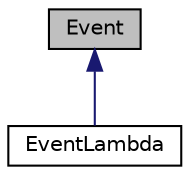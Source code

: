 digraph "Event"
{
  edge [fontname="Helvetica",fontsize="10",labelfontname="Helvetica",labelfontsize="10"];
  node [fontname="Helvetica",fontsize="10",shape=record];
  Node1 [label="Event",height=0.2,width=0.4,color="black", fillcolor="grey75", style="filled", fontcolor="black"];
  Node1 -> Node2 [dir="back",color="midnightblue",fontsize="10",style="solid",fontname="Helvetica"];
  Node2 [label="EventLambda",height=0.2,width=0.4,color="black", fillcolor="white", style="filled",URL="$classevo_1_1_event_lambda.html",tooltip="Implement Event using a lambda function (C++11). "];
}
